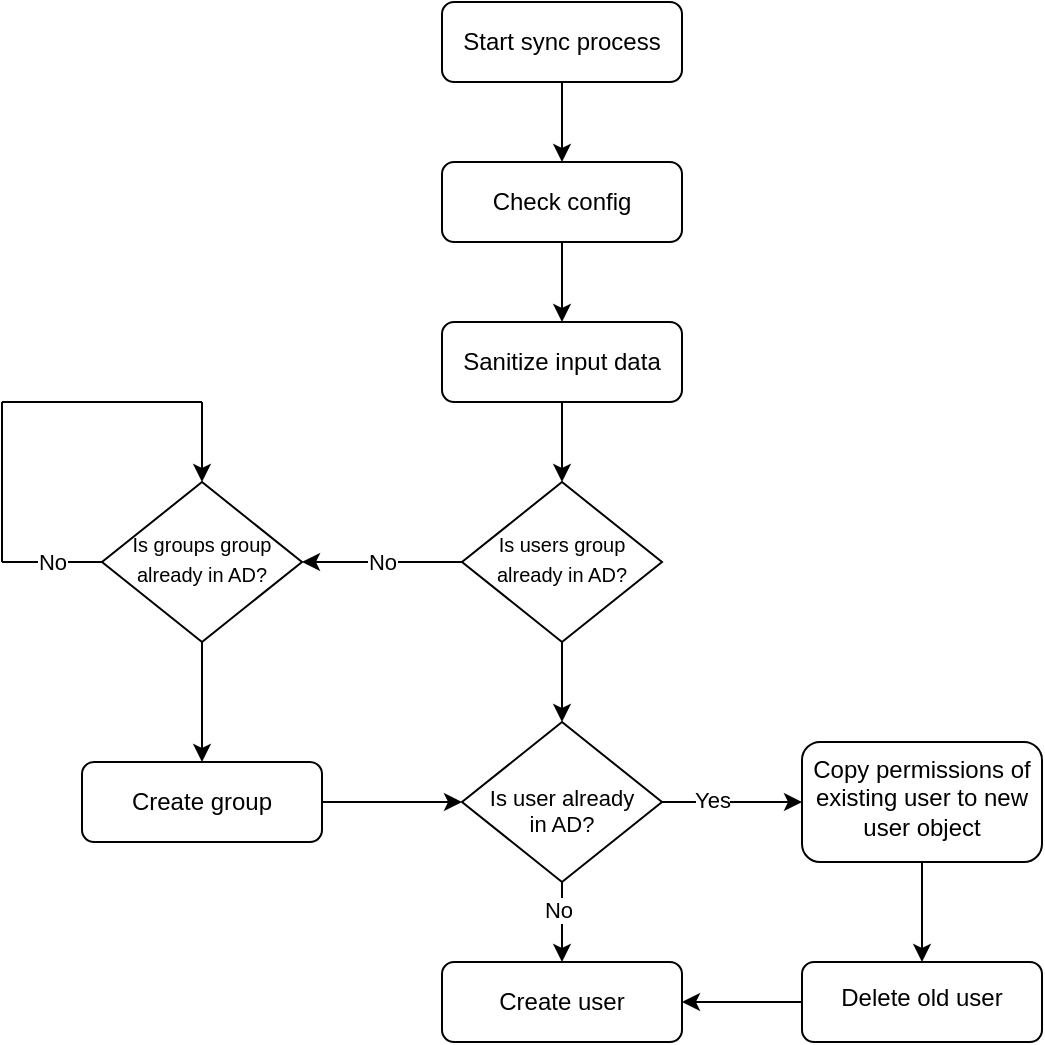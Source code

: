 <mxfile version="23.0.2" type="device">
  <diagram id="C5RBs43oDa-KdzZeNtuy" name="Page-1">
    <mxGraphModel dx="819" dy="482" grid="1" gridSize="10" guides="1" tooltips="1" connect="1" arrows="1" fold="1" page="1" pageScale="1" pageWidth="1169" pageHeight="827" math="0" shadow="0">
      <root>
        <mxCell id="WIyWlLk6GJQsqaUBKTNV-0" />
        <mxCell id="WIyWlLk6GJQsqaUBKTNV-1" parent="WIyWlLk6GJQsqaUBKTNV-0" />
        <mxCell id="E1JjQikFOwez6qDgKbT3-13" value="" style="edgeStyle=orthogonalEdgeStyle;rounded=0;orthogonalLoop=1;jettySize=auto;html=1;" edge="1" parent="WIyWlLk6GJQsqaUBKTNV-1" source="WIyWlLk6GJQsqaUBKTNV-3" target="E1JjQikFOwez6qDgKbT3-12">
          <mxGeometry relative="1" as="geometry" />
        </mxCell>
        <mxCell id="WIyWlLk6GJQsqaUBKTNV-3" value="Start sync process" style="rounded=1;whiteSpace=wrap;html=1;fontSize=12;glass=0;strokeWidth=1;shadow=0;" parent="WIyWlLk6GJQsqaUBKTNV-1" vertex="1">
          <mxGeometry x="550" y="20" width="120" height="40" as="geometry" />
        </mxCell>
        <mxCell id="5lyKl6DLMmzoOjCNzCt0-8" style="edgeStyle=orthogonalEdgeStyle;rounded=0;orthogonalLoop=1;jettySize=auto;html=1;entryX=0.5;entryY=0;entryDx=0;entryDy=0;" parent="WIyWlLk6GJQsqaUBKTNV-1" edge="1">
          <mxGeometry relative="1" as="geometry">
            <mxPoint x="610" y="190" as="sourcePoint" />
            <mxPoint x="610.0" y="260.0" as="targetPoint" />
          </mxGeometry>
        </mxCell>
        <mxCell id="5lyKl6DLMmzoOjCNzCt0-0" value="Sanitize input data" style="rounded=1;whiteSpace=wrap;html=1;fontSize=12;glass=0;strokeWidth=1;shadow=0;" parent="WIyWlLk6GJQsqaUBKTNV-1" vertex="1">
          <mxGeometry x="550" y="180" width="120" height="40" as="geometry" />
        </mxCell>
        <mxCell id="5lyKl6DLMmzoOjCNzCt0-17" value="No" style="edgeStyle=orthogonalEdgeStyle;rounded=0;orthogonalLoop=1;jettySize=auto;html=1;" parent="WIyWlLk6GJQsqaUBKTNV-1" source="5lyKl6DLMmzoOjCNzCt0-14" target="5lyKl6DLMmzoOjCNzCt0-16" edge="1">
          <mxGeometry relative="1" as="geometry" />
        </mxCell>
        <mxCell id="5lyKl6DLMmzoOjCNzCt0-32" value="" style="edgeStyle=orthogonalEdgeStyle;rounded=0;orthogonalLoop=1;jettySize=auto;html=1;" parent="WIyWlLk6GJQsqaUBKTNV-1" source="5lyKl6DLMmzoOjCNzCt0-14" edge="1">
          <mxGeometry relative="1" as="geometry">
            <mxPoint x="610" y="380" as="targetPoint" />
          </mxGeometry>
        </mxCell>
        <mxCell id="5lyKl6DLMmzoOjCNzCt0-14" value="&lt;font style=&quot;font-size: 10px;&quot;&gt;Is users group already in AD?&lt;/font&gt;" style="rhombus;whiteSpace=wrap;html=1;shadow=0;fontFamily=Helvetica;fontSize=12;align=center;strokeWidth=1;spacing=6;spacingTop=-4;" parent="WIyWlLk6GJQsqaUBKTNV-1" vertex="1">
          <mxGeometry x="560" y="260" width="100" height="80" as="geometry" />
        </mxCell>
        <mxCell id="5lyKl6DLMmzoOjCNzCt0-29" value="" style="edgeStyle=orthogonalEdgeStyle;rounded=0;orthogonalLoop=1;jettySize=auto;html=1;" parent="WIyWlLk6GJQsqaUBKTNV-1" source="5lyKl6DLMmzoOjCNzCt0-16" target="5lyKl6DLMmzoOjCNzCt0-28" edge="1">
          <mxGeometry relative="1" as="geometry" />
        </mxCell>
        <mxCell id="5lyKl6DLMmzoOjCNzCt0-16" value="&lt;font style=&quot;font-size: 10px;&quot;&gt;Is groups group already in AD?&lt;/font&gt;" style="rhombus;whiteSpace=wrap;html=1;shadow=0;fontFamily=Helvetica;fontSize=12;align=center;strokeWidth=1;spacing=6;spacingTop=-4;" parent="WIyWlLk6GJQsqaUBKTNV-1" vertex="1">
          <mxGeometry x="380" y="260" width="100" height="80" as="geometry" />
        </mxCell>
        <mxCell id="5lyKl6DLMmzoOjCNzCt0-24" value="No" style="endArrow=none;html=1;rounded=0;" parent="WIyWlLk6GJQsqaUBKTNV-1" edge="1">
          <mxGeometry width="50" height="50" relative="1" as="geometry">
            <mxPoint x="330" y="300" as="sourcePoint" />
            <mxPoint x="380" y="300" as="targetPoint" />
          </mxGeometry>
        </mxCell>
        <mxCell id="5lyKl6DLMmzoOjCNzCt0-25" value="" style="endArrow=none;html=1;rounded=0;" parent="WIyWlLk6GJQsqaUBKTNV-1" edge="1">
          <mxGeometry width="50" height="50" relative="1" as="geometry">
            <mxPoint x="330" y="300" as="sourcePoint" />
            <mxPoint x="330" y="220" as="targetPoint" />
          </mxGeometry>
        </mxCell>
        <mxCell id="5lyKl6DLMmzoOjCNzCt0-26" value="" style="endArrow=none;html=1;rounded=0;" parent="WIyWlLk6GJQsqaUBKTNV-1" edge="1">
          <mxGeometry width="50" height="50" relative="1" as="geometry">
            <mxPoint x="430" y="220" as="sourcePoint" />
            <mxPoint x="330" y="220" as="targetPoint" />
          </mxGeometry>
        </mxCell>
        <mxCell id="5lyKl6DLMmzoOjCNzCt0-27" value="" style="edgeStyle=none;orthogonalLoop=1;jettySize=auto;html=1;rounded=0;entryX=0.5;entryY=0;entryDx=0;entryDy=0;" parent="WIyWlLk6GJQsqaUBKTNV-1" target="5lyKl6DLMmzoOjCNzCt0-16" edge="1">
          <mxGeometry width="100" relative="1" as="geometry">
            <mxPoint x="430" y="220" as="sourcePoint" />
            <mxPoint x="530" y="220" as="targetPoint" />
            <Array as="points" />
          </mxGeometry>
        </mxCell>
        <mxCell id="5lyKl6DLMmzoOjCNzCt0-33" style="edgeStyle=orthogonalEdgeStyle;rounded=0;orthogonalLoop=1;jettySize=auto;html=1;entryX=0;entryY=0.5;entryDx=0;entryDy=0;" parent="WIyWlLk6GJQsqaUBKTNV-1" source="5lyKl6DLMmzoOjCNzCt0-28" target="E1JjQikFOwez6qDgKbT3-5" edge="1">
          <mxGeometry relative="1" as="geometry">
            <mxPoint x="550" y="400" as="targetPoint" />
            <Array as="points" />
          </mxGeometry>
        </mxCell>
        <mxCell id="5lyKl6DLMmzoOjCNzCt0-28" value="Create group" style="rounded=1;whiteSpace=wrap;html=1;fontSize=12;glass=0;strokeWidth=1;shadow=0;" parent="WIyWlLk6GJQsqaUBKTNV-1" vertex="1">
          <mxGeometry x="370" y="400" width="120" height="40" as="geometry" />
        </mxCell>
        <mxCell id="5lyKl6DLMmzoOjCNzCt0-42" value="" style="edgeStyle=orthogonalEdgeStyle;rounded=0;orthogonalLoop=1;jettySize=auto;html=1;exitX=0.5;exitY=1;exitDx=0;exitDy=0;" parent="WIyWlLk6GJQsqaUBKTNV-1" source="5lyKl6DLMmzoOjCNzCt0-37" target="5lyKl6DLMmzoOjCNzCt0-41" edge="1">
          <mxGeometry relative="1" as="geometry">
            <mxPoint x="775" y="460" as="sourcePoint" />
            <Array as="points" />
          </mxGeometry>
        </mxCell>
        <mxCell id="5lyKl6DLMmzoOjCNzCt0-37" value="Copy permissions of existing user to new user object" style="rounded=1;whiteSpace=wrap;html=1;shadow=0;strokeWidth=1;spacing=6;spacingTop=-4;" parent="WIyWlLk6GJQsqaUBKTNV-1" vertex="1">
          <mxGeometry x="730" y="390" width="120" height="60" as="geometry" />
        </mxCell>
        <mxCell id="E1JjQikFOwez6qDgKbT3-8" value="" style="edgeStyle=orthogonalEdgeStyle;rounded=0;orthogonalLoop=1;jettySize=auto;html=1;" edge="1" parent="WIyWlLk6GJQsqaUBKTNV-1" source="5lyKl6DLMmzoOjCNzCt0-41" target="E1JjQikFOwez6qDgKbT3-6">
          <mxGeometry relative="1" as="geometry" />
        </mxCell>
        <mxCell id="5lyKl6DLMmzoOjCNzCt0-41" value="Delete old user" style="rounded=1;whiteSpace=wrap;html=1;shadow=0;strokeWidth=1;spacing=6;spacingTop=-4;align=center;" parent="WIyWlLk6GJQsqaUBKTNV-1" vertex="1">
          <mxGeometry x="730" y="500" width="120" height="40" as="geometry" />
        </mxCell>
        <mxCell id="E1JjQikFOwez6qDgKbT3-7" value="" style="edgeStyle=orthogonalEdgeStyle;rounded=0;orthogonalLoop=1;jettySize=auto;html=1;" edge="1" parent="WIyWlLk6GJQsqaUBKTNV-1" source="E1JjQikFOwez6qDgKbT3-5" target="E1JjQikFOwez6qDgKbT3-6">
          <mxGeometry relative="1" as="geometry" />
        </mxCell>
        <mxCell id="E1JjQikFOwez6qDgKbT3-11" value="No" style="edgeLabel;html=1;align=center;verticalAlign=middle;resizable=0;points=[];" vertex="1" connectable="0" parent="E1JjQikFOwez6qDgKbT3-7">
          <mxGeometry x="-0.329" y="-2" relative="1" as="geometry">
            <mxPoint as="offset" />
          </mxGeometry>
        </mxCell>
        <mxCell id="E1JjQikFOwez6qDgKbT3-9" value="" style="edgeStyle=orthogonalEdgeStyle;rounded=0;orthogonalLoop=1;jettySize=auto;html=1;" edge="1" parent="WIyWlLk6GJQsqaUBKTNV-1" source="E1JjQikFOwez6qDgKbT3-5" target="5lyKl6DLMmzoOjCNzCt0-37">
          <mxGeometry relative="1" as="geometry" />
        </mxCell>
        <mxCell id="E1JjQikFOwez6qDgKbT3-10" value="Yes" style="edgeLabel;html=1;align=center;verticalAlign=middle;resizable=0;points=[];" vertex="1" connectable="0" parent="E1JjQikFOwez6qDgKbT3-9">
          <mxGeometry x="-0.286" y="1" relative="1" as="geometry">
            <mxPoint as="offset" />
          </mxGeometry>
        </mxCell>
        <mxCell id="E1JjQikFOwez6qDgKbT3-5" value="&lt;div style=&quot;font-size: 11px;&quot;&gt;&lt;br&gt;&lt;/div&gt;&lt;div style=&quot;font-size: 11px;&quot;&gt;Is user already&lt;/div&gt;&lt;div style=&quot;font-size: 11px;&quot;&gt;in AD?&lt;br&gt;&lt;/div&gt;" style="rhombus;whiteSpace=wrap;html=1;shadow=0;fontFamily=Helvetica;fontSize=12;align=center;strokeWidth=1;spacing=6;spacingTop=-4;" vertex="1" parent="WIyWlLk6GJQsqaUBKTNV-1">
          <mxGeometry x="560" y="380" width="100" height="80" as="geometry" />
        </mxCell>
        <mxCell id="E1JjQikFOwez6qDgKbT3-6" value="Create user" style="rounded=1;whiteSpace=wrap;html=1;fontSize=12;glass=0;strokeWidth=1;shadow=0;" vertex="1" parent="WIyWlLk6GJQsqaUBKTNV-1">
          <mxGeometry x="550" y="500" width="120" height="40" as="geometry" />
        </mxCell>
        <mxCell id="E1JjQikFOwez6qDgKbT3-15" style="edgeStyle=orthogonalEdgeStyle;rounded=0;orthogonalLoop=1;jettySize=auto;html=1;entryX=0.5;entryY=0;entryDx=0;entryDy=0;" edge="1" parent="WIyWlLk6GJQsqaUBKTNV-1" source="E1JjQikFOwez6qDgKbT3-12" target="5lyKl6DLMmzoOjCNzCt0-0">
          <mxGeometry relative="1" as="geometry" />
        </mxCell>
        <mxCell id="E1JjQikFOwez6qDgKbT3-12" value="Check config" style="rounded=1;whiteSpace=wrap;html=1;fontSize=12;glass=0;strokeWidth=1;shadow=0;" vertex="1" parent="WIyWlLk6GJQsqaUBKTNV-1">
          <mxGeometry x="550" y="100" width="120" height="40" as="geometry" />
        </mxCell>
      </root>
    </mxGraphModel>
  </diagram>
</mxfile>
